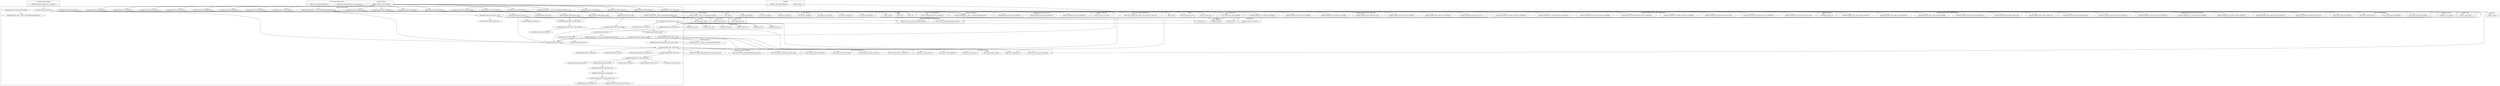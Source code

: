digraph {
graph [overlap=false]
subgraph cluster_Data_Stream_Bulk_DBI {
	label="Data::Stream::Bulk::DBI";
	"Data::Stream::Bulk::DBI::BEGIN@8";
	"Data::Stream::Bulk::DBI::BEGIN@2";
	"Data::Stream::Bulk::DBI::meta";
	"Data::Stream::Bulk::DBI::BEGIN@11";
}
subgraph cluster_DBI_db {
	label="DBI::db";
	"DBI::db::prepare_cached";
}
subgraph cluster_DBIx_Class_ResultSource {
	label="DBIx::Class::ResultSource";
	"DBIx::Class::ResultSource::columns";
	"DBIx::Class::ResultSource::DESTROY";
	"DBIx::Class::ResultSource::columns_info";
	"DBIx::Class::ResultSource::column_info";
}
subgraph cluster_KiokuDB_Backend_DBI {
	label="KiokuDB::Backend::DBI";
	"KiokuDB::Backend::DBI::entries_to_rows";
	"KiokuDB::Backend::DBI::_schema_proto";
	"KiokuDB::Backend::DBI::BEGIN@18";
	"KiokuDB::Backend::DBI::BEGIN@23";
	"KiokuDB::Backend::DBI::BEGIN@22";
	"KiokuDB::Backend::DBI::mysql_strict";
	"KiokuDB::Backend::DBI::kiokudb_entries_source_name";
	"KiokuDB::Backend::DBI::extract";
	"KiokuDB::Backend::DBI::_columns";
	"KiokuDB::Backend::DBI::ValidColumnName";
	"KiokuDB::Backend::DBI::_build_on_connect_call";
	"KiokuDB::Backend::DBI::BEGIN@27";
	"KiokuDB::Backend::DBI::dbh_do";
	"KiokuDB::Backend::DBI::BEGIN@26";
	"KiokuDB::Backend::DBI::BEGIN@16";
	"KiokuDB::Backend::DBI::BEGIN@10";
	"KiokuDB::Backend::DBI::_build_storage";
	"KiokuDB::Backend::DBI::__ANON__[KiokuDB/Backend/DBI.pm:492]";
	"KiokuDB::Backend::DBI::__ANON__[KiokuDB/Backend/DBI.pm:81]";
	"KiokuDB::Backend::DBI::_ordered_columns";
	"KiokuDB::Backend::DBI::BEGIN@28";
	"KiokuDB::Backend::DBI::insert_rows";
	"KiokuDB::Backend::DBI::__ANON__[KiokuDB/Backend/DBI.pm:54]";
	"KiokuDB::Backend::DBI::BEGIN@29";
	"KiokuDB::Backend::DBI::default_typemap";
	"KiokuDB::Backend::DBI::CORE:sort";
	"KiokuDB::Backend::DBI::_build__ordered_columns";
	"KiokuDB::Backend::DBI::columns";
	"KiokuDB::Backend::DBI::new";
	"KiokuDB::Backend::DBI::BEGIN@30";
	"KiokuDB::Backend::DBI::BEGIN@21";
	"KiokuDB::Backend::DBI::new_from_dsn";
	"KiokuDB::Backend::DBI::password";
	"KiokuDB::Backend::DBI::__ANON__[KiokuDB/Backend/DBI.pm:135]";
	"KiokuDB::Backend::DBI::on_connect_call";
	"KiokuDB::Backend::DBI::prepare_insert";
	"KiokuDB::Backend::DBI::BEGIN@33";
	"KiokuDB::Backend::DBI::BEGIN@14";
	"KiokuDB::Backend::DBI::has_schema_hook";
	"KiokuDB::Backend::DBI::_build_schema";
	"KiokuDB::Backend::DBI::dbic_attrs";
	"KiokuDB::Backend::DBI::schema";
	"KiokuDB::Backend::DBI::BEGIN@12";
	"KiokuDB::Backend::DBI::has_sqlite_fsync_mode";
	"KiokuDB::Backend::DBI::SchemaProto";
	"KiokuDB::Backend::DBI::insert";
	"KiokuDB::Backend::DBI::BEGIN@31";
	"KiokuDB::Backend::DBI::storage";
	"KiokuDB::Backend::DBI::CORE:match";
	"KiokuDB::Backend::DBI::BUILD";
	"KiokuDB::Backend::DBI::serialize";
	"KiokuDB::Backend::DBI::create";
	"KiokuDB::Backend::DBI::register_handle";
	"KiokuDB::Backend::DBI::connect_info";
	"KiokuDB::Backend::DBI::dsn";
	"KiokuDB::Backend::DBI::entry_to_row";
	"KiokuDB::Backend::DBI::BEGIN@4";
	"KiokuDB::Backend::DBI::BEGIN@24";
	"KiokuDB::Backend::DBI::dbi_attrs";
	"KiokuDB::Backend::DBI::_build_connect_info";
	"KiokuDB::Backend::DBI::__ANON__[KiokuDB/Backend/DBI.pm:58]";
	"KiokuDB::Backend::DBI::user";
	"KiokuDB::Backend::DBI::_build__columns";
	"KiokuDB::Backend::DBI::prepare_update";
	"KiokuDB::Backend::DBI::BEGIN@20";
	"KiokuDB::Backend::DBI::_build_dbic_attrs";
}
subgraph cluster_KiokuDB_Collapser_Buffer {
	label="KiokuDB::Collapser::Buffer";
	"KiokuDB::Collapser::Buffer::insert_to_backend";
}
subgraph cluster_DBIx_Class_Storage_TxnScopeGuard {
	label="DBIx::Class::Storage::TxnScopeGuard";
	"DBIx::Class::Storage::TxnScopeGuard::DESTROY";
	"DBIx::Class::Storage::TxnScopeGuard::commit";
}
subgraph cluster_UNIVERSAL {
	label="UNIVERSAL";
	"UNIVERSAL::import";
	"UNIVERSAL::isa";
	"UNIVERSAL::can";
}
subgraph cluster_Class_Load {
	label="Class::Load";
	"Class::Load::load_class";
}
subgraph cluster_namespace_clean {
	label="namespace::clean";
	"namespace::clean::import";
}
subgraph cluster_MooseX_Types {
	label="MooseX::Types";
	"MooseX::Types::import";
}
subgraph cluster_DBIx_Class_Schema_KiokuDB {
	label="DBIx::Class::Schema::KiokuDB";
	"DBIx::Class::Schema::KiokuDB::kiokudb_entries_source_name";
	"DBIx::Class::Schema::KiokuDB::define_kiokudb_schema";
	"DBIx::Class::Schema::KiokuDB::_kiokudb_handle";
}
subgraph cluster_KiokuDB_TypeMap_Entry_DBIC_ResultSource {
	label="KiokuDB::TypeMap::Entry::DBIC::ResultSource";
	"KiokuDB::TypeMap::Entry::DBIC::ResultSource::meta";
	"KiokuDB::TypeMap::Entry::DBIC::ResultSource::BEGIN@8";
	"KiokuDB::TypeMap::Entry::DBIC::ResultSource::new";
	"KiokuDB::TypeMap::Entry::DBIC::ResultSource::BEGIN@2";
	"KiokuDB::TypeMap::Entry::DBIC::ResultSource::BEGIN@16";
	"KiokuDB::TypeMap::Entry::DBIC::ResultSource::BEGIN@14";
	"KiokuDB::TypeMap::Entry::DBIC::ResultSource::BEGIN@18";
	"KiokuDB::TypeMap::Entry::DBIC::ResultSource::BEGIN@11";
}
subgraph cluster_JSON {
	label="JSON";
	"JSON::import";
}
subgraph cluster_Class_MOP_Class {
	label="Class::MOP::Class";
	"Class::MOP::Class::make_immutable";
}
subgraph cluster_DBIx_Class_Storage_DBI_SQLite {
	label="DBIx::Class::Storage::DBI::SQLite";
	"DBIx::Class::Storage::DBI::SQLite::bind_attribute_by_data_type";
}
subgraph cluster_DBIx_Class_Storage_DBI {
	label="DBIx::Class::Storage::DBI";
	"DBIx::Class::Storage::DBI::_do_connection_actions";
	"DBIx::Class::Storage::DBI::dbh_do";
}
subgraph cluster_Moose {
	label="Moose";
	"Moose::with";
	"Moose::has";
	"Moose::extends";
}
subgraph cluster_KiokuDB_TypeMap {
	label="KiokuDB::TypeMap";
	"KiokuDB::TypeMap::new";
}
subgraph cluster_Module_Runtime {
	label="Module::Runtime";
	"Module::Runtime::require_module";
}
subgraph cluster_Exporter {
	label="Exporter";
	"Exporter::import";
}
subgraph cluster_SQL_Abstract {
	label="SQL::Abstract";
	"SQL::Abstract::BEGIN@10";
	"SQL::Abstract::BEGIN@11";
	"SQL::Abstract::CORE:match";
	"SQL::Abstract::BEGIN@8";
	"SQL::Abstract::BEGIN@12";
	"SQL::Abstract::CORE:qr";
	"SQL::Abstract::BEGIN@9";
}
subgraph cluster_DBIx_Class_Schema {
	label="DBIx::Class::Schema";
	"DBIx::Class::Schema::clone";
	"DBIx::Class::Schema::DESTROY";
	"DBIx::Class::Schema::storage";
	"DBIx::Class::Schema::source";
	"DBIx::Class::Schema::connect";
	"DBIx::Class::Schema::txn_scope_guard";
}
subgraph cluster_KiokuDB_TypeMap_Entry_DBIC_Row {
	label="KiokuDB::TypeMap::Entry::DBIC::Row";
	"KiokuDB::TypeMap::Entry::DBIC::Row::BEGIN@11";
	"KiokuDB::TypeMap::Entry::DBIC::Row::meta";
	"KiokuDB::TypeMap::Entry::DBIC::Row::BEGIN@8";
	"KiokuDB::TypeMap::Entry::DBIC::Row::BEGIN@2";
	"KiokuDB::TypeMap::Entry::DBIC::Row::new";
	"KiokuDB::TypeMap::Entry::DBIC::Row::BEGIN@10";
	"KiokuDB::TypeMap::Entry::DBIC::Row::BEGIN@13";
}
subgraph cluster_DBI_st {
	label="DBI::st";
	"DBI::st::execute_array";
	"DBI::st::bind_param_array";
	"DBI::st::finish";
}
subgraph cluster_MooseX_Types_Base {
	label="MooseX::Types::Base";
	"MooseX::Types::Base::import";
}
subgraph cluster_JSON_Backend_XS {
	label="JSON::Backend::XS";
	"JSON::Backend::XS::__ANON__[(eval 459)[JSON.pm:268]:63]";
}
subgraph cluster_KiokuDB_Entry {
	label="KiokuDB::Entry";
	"KiokuDB::Entry::class";
	"KiokuDB::Entry::tied";
	"KiokuDB::Entry::prev";
	"KiokuDB::Entry::id";
	"KiokuDB::Entry::root";
	"KiokuDB::Entry::data";
}
subgraph cluster_KiokuDB_TypeMap_Entry_DBIC_Schema {
	label="KiokuDB::TypeMap::Entry::DBIC::Schema";
	"KiokuDB::TypeMap::Entry::DBIC::Schema::BEGIN@12";
	"KiokuDB::TypeMap::Entry::DBIC::Schema::BEGIN@8";
	"KiokuDB::TypeMap::Entry::DBIC::Schema::BEGIN@10";
	"KiokuDB::TypeMap::Entry::DBIC::Schema::BEGIN@2";
	"KiokuDB::TypeMap::Entry::DBIC::Schema::meta";
	"KiokuDB::TypeMap::Entry::DBIC::Schema::new";
}
subgraph cluster_Class_C3_Componentised {
	label="Class::C3::Componentised";
	"Class::C3::Componentised::load_components";
}
subgraph cluster_KiokuDB_TypeMap_Entry_DBIC_ResultSet {
	label="KiokuDB::TypeMap::Entry::DBIC::ResultSet";
	"KiokuDB::TypeMap::Entry::DBIC::ResultSet::BEGIN@8";
	"KiokuDB::TypeMap::Entry::DBIC::ResultSet::new";
	"KiokuDB::TypeMap::Entry::DBIC::ResultSet::BEGIN@2";
	"KiokuDB::TypeMap::Entry::DBIC::ResultSet::BEGIN@13";
	"KiokuDB::TypeMap::Entry::DBIC::ResultSet::BEGIN@11";
	"KiokuDB::TypeMap::Entry::DBIC::ResultSet::meta";
	"KiokuDB::TypeMap::Entry::DBIC::ResultSet::BEGIN@10";
}
subgraph cluster_KiokuDB {
	label="KiokuDB";
	"KiokuDB::BUILD";
	"KiokuDB::_find_default_typemaps";
}
subgraph cluster_Moose_Exporter {
	label="Moose::Exporter";
	"Moose::Exporter::__ANON__[Moose/Exporter.pm:492]";
}
subgraph cluster_B_Hooks_EndOfScope {
	label="B::Hooks::EndOfScope";
	"B::Hooks::EndOfScope::__ANON__[B/Hooks/EndOfScope.pm:26]";
}
subgraph cluster_KiokuDB_Util {
	label="KiokuDB::Util";
	"KiokuDB::Util::dsn_to_backend";
}
subgraph cluster_Class_MOP {
	label="Class::MOP";
	"Class::MOP::load_class";
}
subgraph cluster_KiokuDB_Backend_DBI_Schema {
	label="KiokuDB::Backend::DBI::Schema";
	"KiokuDB::Backend::DBI::Schema::BEGIN@12";
	"KiokuDB::Backend::DBI::Schema::BEGIN@10";
	"KiokuDB::Backend::DBI::Schema::BEGIN@4";
}
"KiokuDB::Backend::DBI::BEGIN@30" -> "KiokuDB::TypeMap::Entry::DBIC::ResultSet::meta";
"KiokuDB::Backend::DBI::_build_schema" -> "KiokuDB::Backend::DBI::_schema_proto";
"KiokuDB::Backend::DBI::BEGIN@28" -> "KiokuDB::TypeMap::Entry::DBIC::Row::BEGIN@2";
"KiokuDB::Backend::DBI::register_handle" -> "DBIx::Class::Schema::KiokuDB::_kiokudb_handle";
"KiokuDB::Backend::DBI::BEGIN@29" -> "KiokuDB::TypeMap::Entry::DBIC::ResultSource::BEGIN@2";
"KiokuDB::Backend::DBI::_build_schema" -> "KiokuDB::Backend::DBI::has_schema_hook";
"KiokuDB::Backend::DBI::insert_rows" -> "DBIx::Class::Storage::TxnScopeGuard::DESTROY";
"KiokuDB::Backend::DBI::insert" -> "DBIx::Class::Storage::TxnScopeGuard::DESTROY";
"KiokuDB::Backend::DBI::BEGIN@30" -> "Moose::extends";
"KiokuDB::Backend::DBI::BEGIN@26" -> "Moose::extends";
"Module::Runtime::require_module" -> "KiokuDB::Backend::DBI::BEGIN@20";
"KiokuDB::Backend::DBI::insert" -> "KiokuDB::Backend::DBI::entries_to_rows";
"KiokuDB::Backend::DBI::__ANON__[KiokuDB/Backend/DBI.pm:81]" -> "JSON::Backend::XS::__ANON__[(eval 459)[JSON.pm:268]:63]";
"Module::Runtime::require_module" -> "KiokuDB::Backend::DBI::BEGIN@18";
"KiokuDB::Backend::DBI::new" -> "KiokuDB::Backend::DBI::__ANON__[KiokuDB/Backend/DBI.pm:81]";
"DBIx::Class::Storage::DBI::dbh_do" -> "KiokuDB::Backend::DBI::__ANON__[KiokuDB/Backend/DBI.pm:492]";
"KiokuDB::Backend::DBI::_build_dbic_attrs" -> "KiokuDB::Backend::DBI::on_connect_call";
"KiokuDB::Backend::DBI::__ANON__[KiokuDB/Backend/DBI.pm:492]" -> "KiokuDB::Backend::DBI::prepare_insert";
"KiokuDB::Backend::DBI::default_typemap" -> "KiokuDB::TypeMap::Entry::DBIC::Schema::new";
"KiokuDB::Backend::DBI::new" -> "KiokuDB::Backend::DBI::BUILD";
"KiokuDB::Backend::DBI::BEGIN@29" -> "KiokuDB::TypeMap::Entry::DBIC::ResultSource::BEGIN@16";
"KiokuDB::Backend::DBI::_columns" -> "KiokuDB::Backend::DBI::_build__columns";
"KiokuDB::Backend::DBI::_build__columns" -> "KiokuDB::Backend::DBI::kiokudb_entries_source_name";
"KiokuDB::Backend::DBI::BEGIN@22" -> "SQL::Abstract::BEGIN@12";
"KiokuDB::Backend::DBI::default_typemap" -> "KiokuDB::TypeMap::Entry::DBIC::Row::new";
"KiokuDB::Backend::DBI::BEGIN@22" -> "SQL::Abstract::BEGIN@9";
"KiokuDB::Backend::DBI::new_from_dsn" -> "KiokuDB::Backend::DBI::new";
"KiokuDB::Backend::DBI::BEGIN@26" -> "UNIVERSAL::import";
"KiokuDB::Backend::DBI::BEGIN@28" -> "UNIVERSAL::import";
"KiokuDB::Backend::DBI::BEGIN@31" -> "UNIVERSAL::import";
"KiokuDB::Backend::DBI::BEGIN@22" -> "UNIVERSAL::import";
"KiokuDB::Backend::DBI::BEGIN@27" -> "UNIVERSAL::import";
"KiokuDB::Backend::DBI::BEGIN@29" -> "UNIVERSAL::import";
"KiokuDB::Backend::DBI::BEGIN@21" -> "UNIVERSAL::import";
"KiokuDB::Backend::DBI::BEGIN@30" -> "UNIVERSAL::import";
"KiokuDB::Backend::DBI::BEGIN@26" -> "KiokuDB::Backend::DBI::Schema::BEGIN@12";
"Module::Runtime::require_module" -> "KiokuDB::Backend::DBI::BEGIN@4";
"KiokuDB::Backend::DBI::BEGIN@28" -> "Moose::has";
"KiokuDB::Backend::DBI::BEGIN@21" -> "Moose::has";
"KiokuDB::Backend::DBI::_build__columns" -> "DBIx::Class::ResultSource::column_info";
"KiokuDB::Backend::DBI::_build_schema" -> "KiokuDB::Backend::DBI::columns";
"KiokuDB::Util::dsn_to_backend" -> "KiokuDB::Backend::DBI::new_from_dsn";
"KiokuDB::Backend::DBI::BEGIN@30" -> "KiokuDB::TypeMap::Entry::DBIC::ResultSet::BEGIN@11";
"KiokuDB::Backend::DBI::default_typemap" -> "KiokuDB::TypeMap::new";
"KiokuDB::Backend::DBI::_build_storage" -> "KiokuDB::Backend::DBI::schema";
"KiokuDB::Backend::DBI::__ANON__[KiokuDB/Backend/DBI.pm:492]" -> "KiokuDB::Backend::DBI::schema";
"KiokuDB::Backend::DBI::BUILD" -> "KiokuDB::Backend::DBI::schema";
"KiokuDB::Backend::DBI::insert_rows" -> "KiokuDB::Backend::DBI::schema";
"KiokuDB::Backend::DBI::_build__columns" -> "KiokuDB::Backend::DBI::schema";
"KiokuDB::Backend::DBI::register_handle" -> "KiokuDB::Backend::DBI::schema";
"KiokuDB::Backend::DBI::insert" -> "KiokuDB::Backend::DBI::schema";
"KiokuDB::Backend::DBI::BEGIN@26" -> "KiokuDB::Backend::DBI::Schema::BEGIN@4";
"KiokuDB::Backend::DBI::insert_rows" -> "DBIx::Class::Schema::txn_scope_guard";
"KiokuDB::Backend::DBI::insert" -> "DBIx::Class::Schema::txn_scope_guard";
"Module::Runtime::require_module" -> "KiokuDB::Backend::DBI::BEGIN@23";
"KiokuDB::Backend::DBI::__ANON__[KiokuDB/Backend/DBI.pm:58]" -> "Class::Load::load_class";
"KiokuDB::Backend::DBI::_build_schema" -> "DBIx::Class::Schema::KiokuDB::define_kiokudb_schema";
"KiokuDB::Backend::DBI::entries_to_rows" -> "KiokuDB::Entry::id";
"KiokuDB::Backend::DBI::entry_to_row" -> "KiokuDB::Entry::id";
"Module::Runtime::require_module" -> "KiokuDB::Backend::DBI::BEGIN@28";
"KiokuDB::Backend::DBI::BEGIN@28" -> "KiokuDB::TypeMap::Entry::DBIC::Row::BEGIN@10";
"KiokuDB::Backend::DBI::BEGIN@29" -> "KiokuDB::TypeMap::Entry::DBIC::ResultSource::BEGIN@14";
"KiokuDB::Backend::DBI::BEGIN@31" -> "KiokuDB::TypeMap::Entry::DBIC::Schema::BEGIN@8";
"KiokuDB::Backend::DBI::_build_schema" -> "DBIx::Class::Schema::clone";
"KiokuDB::Backend::DBI::_build_schema" -> "DBIx::Class::Schema::connect";
"KiokuDB::Backend::DBI::entries_to_rows" -> "KiokuDB::Backend::DBI::CORE:match";
"KiokuDB::Backend::DBI::__ANON__[KiokuDB/Backend/DBI.pm:492]" -> "DBIx::Class::Schema::source";
"KiokuDB::Backend::DBI::_build__columns" -> "DBIx::Class::Schema::source";
"KiokuDB::Backend::DBI::on_connect_call" -> "KiokuDB::Backend::DBI::_build_on_connect_call";
"KiokuDB::Backend::DBI::entries_to_rows" -> "KiokuDB::Backend::DBI::_ordered_columns";
"KiokuDB::Backend::DBI::prepare_insert" -> "KiokuDB::Backend::DBI::_ordered_columns";
"KiokuDB::Backend::DBI::prepare_update" -> "KiokuDB::Backend::DBI::_ordered_columns";
"KiokuDB::Backend::DBI::_build_schema" -> "DBIx::Class::ResultSource::DESTROY";
"KiokuDB::Backend::DBI::insert" -> "KiokuDB::Backend::DBI::insert_rows";
"KiokuDB::Backend::DBI::BEGIN@21" -> "Data::Stream::Bulk::DBI::BEGIN@8";
"KiokuDB::Backend::DBI::_build__ordered_columns" -> "KiokuDB::Backend::DBI::CORE:sort";
"KiokuDB::Backend::DBI::_build_connect_info" -> "KiokuDB::Backend::DBI::password";
"KiokuDB::Backend::DBI::__ANON__[KiokuDB/Backend/DBI.pm:492]" -> "DBI::st::finish";
"KiokuDB::Backend::DBI::BEGIN@30" -> "KiokuDB::TypeMap::Entry::DBIC::ResultSet::BEGIN@13";
"KiokuDB::Backend::DBI::_build_storage" -> "DBIx::Class::Schema::storage";
"KiokuDB::Backend::DBI::_build_connect_info" -> "KiokuDB::Backend::DBI::dbic_attrs";
"KiokuDB::Backend::DBI::BEGIN@23" -> "JSON::import";
"KiokuDB::Backend::DBI::entry_to_row" -> "KiokuDB::Backend::DBI::serialize";
"KiokuDB::Backend::DBI::_build_schema" -> "KiokuDB::Backend::DBI::connect_info";
"KiokuDB::Backend::DBI::BEGIN@33" -> "namespace::clean::import";
"KiokuDB::Backend::DBI::BEGIN@22" -> "SQL::Abstract::BEGIN@8";
"KiokuDB::Backend::DBI::BEGIN@28" -> "KiokuDB::TypeMap::Entry::DBIC::Row::meta";
"Module::Runtime::require_module" -> "KiokuDB::Backend::DBI::BEGIN@26";
"KiokuDB::Backend::DBI::ValidColumnName" -> "KiokuDB::Backend::DBI::__ANON__[KiokuDB/Backend/DBI.pm:54]";
"KiokuDB::Backend::DBI::BEGIN@29" -> "KiokuDB::TypeMap::Entry::DBIC::ResultSource::BEGIN@18";
"KiokuDB::Backend::DBI::BEGIN@30" -> "KiokuDB::TypeMap::Entry::DBIC::ResultSet::BEGIN@10";
"KiokuDB::Backend::DBI::BEGIN@31" -> "KiokuDB::TypeMap::Entry::DBIC::Schema::BEGIN@2";
"KiokuDB::Backend::DBI::__ANON__[KiokuDB/Backend/DBI.pm:492]" -> "DBIx::Class::ResultSource::columns_info";
"KiokuDB::Backend::DBI::BEGIN@26" -> "B::Hooks::EndOfScope::__ANON__[B/Hooks/EndOfScope.pm:26]";
"KiokuDB::Backend::DBI::BEGIN@28" -> "B::Hooks::EndOfScope::__ANON__[B/Hooks/EndOfScope.pm:26]";
"KiokuDB::Backend::DBI::BEGIN@29" -> "B::Hooks::EndOfScope::__ANON__[B/Hooks/EndOfScope.pm:26]";
"KiokuDB::Backend::DBI::BEGIN@21" -> "B::Hooks::EndOfScope::__ANON__[B/Hooks/EndOfScope.pm:26]";
"KiokuDB::Backend::DBI::BEGIN@30" -> "B::Hooks::EndOfScope::__ANON__[B/Hooks/EndOfScope.pm:26]";
"KiokuDB::Backend::DBI::BEGIN@31" -> "B::Hooks::EndOfScope::__ANON__[B/Hooks/EndOfScope.pm:26]";
"KiokuDB::Backend::DBI::BEGIN@21" -> "Moose::with";
"KiokuDB::Backend::DBI::BEGIN@31" -> "Moose::with";
"KiokuDB::Backend::DBI::BEGIN@28" -> "Moose::with";
"KiokuDB::Backend::DBI::BEGIN@29" -> "Moose::with";
"KiokuDB::Backend::DBI::BEGIN@21" -> "Data::Stream::Bulk::DBI::BEGIN@11";
"KiokuDB::Backend::DBI::BEGIN@22" -> "SQL::Abstract::CORE:qr";
"KiokuDB::Backend::DBI::BEGIN@31" -> "KiokuDB::TypeMap::Entry::DBIC::Schema::BEGIN@10";
"KiokuDB::Backend::DBI::BEGIN@26" -> "KiokuDB::Backend::DBI::Schema::BEGIN@10";
"KiokuDB::Backend::DBI::BEGIN@18" -> "Moose::Exporter::__ANON__[Moose/Exporter.pm:492]";
"KiokuDB::Backend::DBI::BEGIN@12" -> "Moose::Exporter::__ANON__[Moose/Exporter.pm:492]";
"KiokuDB::Backend::DBI::BEGIN@10" -> "Moose::Exporter::__ANON__[Moose/Exporter.pm:492]";
"KiokuDB::Backend::DBI::insert_rows" -> "KiokuDB::Backend::DBI::dbh_do";
"Module::Runtime::require_module" -> "KiokuDB::Backend::DBI::BEGIN@30";
"Module::Runtime::require_module" -> "KiokuDB::Backend::DBI::BEGIN@21";
"KiokuDB::Backend::DBI::BEGIN@16" -> "MooseX::Types::Base::import";
"DBIx::Class::Storage::DBI::_do_connection_actions" -> "KiokuDB::Backend::DBI::__ANON__[KiokuDB/Backend/DBI.pm:135]";
"KiokuDB::Backend::DBI::BEGIN@21" -> "Data::Stream::Bulk::DBI::BEGIN@2";
"KiokuDB::Backend::DBI::_build_on_connect_call" -> "KiokuDB::Backend::DBI::has_sqlite_fsync_mode";
"KiokuDB::Backend::DBI::BEGIN@30" -> "KiokuDB::TypeMap::Entry::DBIC::ResultSet::BEGIN@8";
"KiokuDB::Backend::DBI::SchemaProto" -> "KiokuDB::Backend::DBI::__ANON__[KiokuDB/Backend/DBI.pm:58]";
"KiokuDB::Backend::DBI::dbic_attrs" -> "KiokuDB::Backend::DBI::_build_dbic_attrs";
"KiokuDB::Backend::DBI::default_typemap" -> "KiokuDB::TypeMap::Entry::DBIC::ResultSource::new";
"KiokuDB::Backend::DBI::BEGIN@20" -> "Exporter::import";
"KiokuDB::Backend::DBI::BEGIN@24" -> "Exporter::import";
"KiokuDB::Backend::DBI::__ANON__[KiokuDB/Backend/DBI.pm:492]" -> "KiokuDB::Backend::DBI::extract";
"KiokuDB::Backend::DBI::insert" -> "KiokuDB::Backend::DBI::extract";
"KiokuDB::Backend::DBI::BEGIN@31" -> "KiokuDB::TypeMap::Entry::DBIC::Schema::meta";
"KiokuDB::Backend::DBI::BEGIN@30" -> "KiokuDB::TypeMap::Entry::DBIC::ResultSet::BEGIN@2";
"KiokuDB::Backend::DBI::BEGIN@29" -> "KiokuDB::TypeMap::Entry::DBIC::ResultSource::BEGIN@8";
"KiokuDB::Backend::DBI::__ANON__[KiokuDB/Backend/DBI.pm:135]" -> "UNIVERSAL::can";
"KiokuDB::Backend::DBI::__ANON__[KiokuDB/Backend/DBI.pm:492]" -> "DBI::st::bind_param_array";
"KiokuDB::Backend::DBI::default_typemap" -> "KiokuDB::TypeMap::Entry::DBIC::ResultSet::new";
"KiokuDB::Collapser::Buffer::insert_to_backend" -> "KiokuDB::Backend::DBI::insert";
"KiokuDB::Backend::DBI::BEGIN@28" -> "KiokuDB::TypeMap::Entry::DBIC::Row::BEGIN@13";
"KiokuDB::Backend::DBI::_build_connect_info" -> "KiokuDB::Backend::DBI::dsn";
"KiokuDB::Backend::DBI::entries_to_rows" -> "KiokuDB::Backend::DBI::entry_to_row";
"Module::Runtime::require_module" -> "KiokuDB::Backend::DBI::BEGIN@24";
"KiokuDB::Backend::DBI::schema" -> "KiokuDB::Backend::DBI::_build_schema";
"Module::Runtime::require_module" -> "KiokuDB::Backend::DBI::BEGIN@12";
"KiokuDB::Backend::DBI::BEGIN@21" -> "Data::Stream::Bulk::DBI::meta";
"KiokuDB::Backend::DBI::prepare_insert" -> "DBI::db::prepare_cached";
"KiokuDB::Backend::DBI::prepare_update" -> "DBI::db::prepare_cached";
"KiokuDB::Backend::DBI::__ANON__[KiokuDB/Backend/DBI.pm:492]" -> "DBI::st::execute_array";
"KiokuDB::Backend::DBI::_build_connect_info" -> "KiokuDB::Backend::DBI::user";
"KiokuDB::Backend::DBI::BEGIN@28" -> "Class::MOP::Class::make_immutable";
"KiokuDB::Backend::DBI::BEGIN@29" -> "Class::MOP::Class::make_immutable";
"KiokuDB::Backend::DBI::BEGIN@21" -> "Class::MOP::Class::make_immutable";
"KiokuDB::Backend::DBI::BEGIN@30" -> "Class::MOP::Class::make_immutable";
"KiokuDB::Backend::DBI::BEGIN@31" -> "Class::MOP::Class::make_immutable";
"Module::Runtime::require_module" -> "KiokuDB::Backend::DBI::BEGIN@22";
"KiokuDB::Backend::DBI::_build_schema" -> "DBIx::Class::Schema::DESTROY";
"KiokuDB::Backend::DBI::BEGIN@28" -> "KiokuDB::TypeMap::Entry::DBIC::Row::BEGIN@11";
"KiokuDB::Backend::DBI::__ANON__[KiokuDB/Backend/DBI.pm:58]" -> "UNIVERSAL::isa";
"KiokuDB::Backend::DBI::BEGIN@29" -> "KiokuDB::TypeMap::Entry::DBIC::ResultSource::meta";
"KiokuDB::Backend::DBI::insert_rows" -> "DBIx::Class::Storage::TxnScopeGuard::commit";
"KiokuDB::Backend::DBI::insert" -> "DBIx::Class::Storage::TxnScopeGuard::commit";
"KiokuDB::Backend::DBI::_build_schema" -> "DBIx::Class::Schema::KiokuDB::kiokudb_entries_source_name";
"KiokuDB::Backend::DBI::entry_to_row" -> "KiokuDB::Entry::root";
"KiokuDB::Backend::DBI::BEGIN@22" -> "SQL::Abstract::CORE:match";
"Module::Runtime::require_module" -> "KiokuDB::Backend::DBI::BEGIN@33";
"Module::Runtime::require_module" -> "KiokuDB::Backend::DBI::BEGIN@14";
"KiokuDB::Backend::DBI::BEGIN@22" -> "SQL::Abstract::BEGIN@11";
"KiokuDB::BUILD" -> "KiokuDB::Backend::DBI::register_handle";
"KiokuDB::Backend::DBI::_build_connect_info" -> "KiokuDB::Backend::DBI::dbi_attrs";
"KiokuDB::Backend::DBI::connect_info" -> "KiokuDB::Backend::DBI::_build_connect_info";
"KiokuDB::Backend::DBI::_build__ordered_columns" -> "KiokuDB::Backend::DBI::_columns";
"KiokuDB::Backend::DBI::entry_to_row" -> "KiokuDB::Backend::DBI::_columns";
"KiokuDB::Backend::DBI::BEGIN@29" -> "KiokuDB::TypeMap::Entry::DBIC::ResultSource::BEGIN@11";
"Module::Runtime::require_module" -> "KiokuDB::Backend::DBI::BEGIN@16";
"Module::Runtime::require_module" -> "KiokuDB::Backend::DBI::BEGIN@29";
"KiokuDB::Backend::DBI::entries_to_rows" -> "KiokuDB::Entry::prev";
"KiokuDB::Backend::DBI::entry_to_row" -> "KiokuDB::Entry::data";
"KiokuDB::Backend::DBI::BUILD" -> "KiokuDB::Backend::DBI::create";
"KiokuDB::Backend::DBI::__ANON__[KiokuDB/Backend/DBI.pm:492]" -> "KiokuDB::Backend::DBI::prepare_update";
"KiokuDB::Backend::DBI::__ANON__[KiokuDB/Backend/DBI.pm:58]" -> "Class::MOP::load_class";
"KiokuDB::Backend::DBI::BEGIN@14" -> "MooseX::Types::import";
"KiokuDB::Backend::DBI::__ANON__[KiokuDB/Backend/DBI.pm:492]" -> "DBIx::Class::Storage::DBI::SQLite::bind_attribute_by_data_type";
"KiokuDB::Backend::DBI::storage" -> "KiokuDB::Backend::DBI::_build_storage";
"KiokuDB::Backend::DBI::_ordered_columns" -> "KiokuDB::Backend::DBI::_build__ordered_columns";
"KiokuDB::Backend::DBI::BEGIN@28" -> "KiokuDB::TypeMap::Entry::DBIC::Row::BEGIN@8";
"KiokuDB::Backend::DBI::entry_to_row" -> "KiokuDB::Entry::tied";
"KiokuDB::Backend::DBI::_build__columns" -> "DBIx::Class::ResultSource::columns";
"Module::Runtime::require_module" -> "KiokuDB::Backend::DBI::BEGIN@31";
"KiokuDB::Backend::DBI::__ANON__[KiokuDB/Backend/DBI.pm:492]" -> "KiokuDB::Backend::DBI::storage";
"KiokuDB::Backend::DBI::BEGIN@22" -> "SQL::Abstract::BEGIN@10";
"KiokuDB::Backend::DBI::BEGIN@31" -> "KiokuDB::TypeMap::Entry::DBIC::Schema::BEGIN@12";
"KiokuDB::Backend::DBI::_build_on_connect_call" -> "KiokuDB::Backend::DBI::mysql_strict";
"Module::Runtime::require_module" -> "KiokuDB::Backend::DBI::BEGIN@27";
"Module::Runtime::require_module" -> "KiokuDB::Backend::DBI::BEGIN@10";
"KiokuDB::_find_default_typemaps" -> "KiokuDB::Backend::DBI::default_typemap";
"KiokuDB::Backend::DBI::entry_to_row" -> "KiokuDB::Entry::class";
"KiokuDB::Backend::DBI::BEGIN@26" -> "Class::C3::Componentised::load_components";
}
